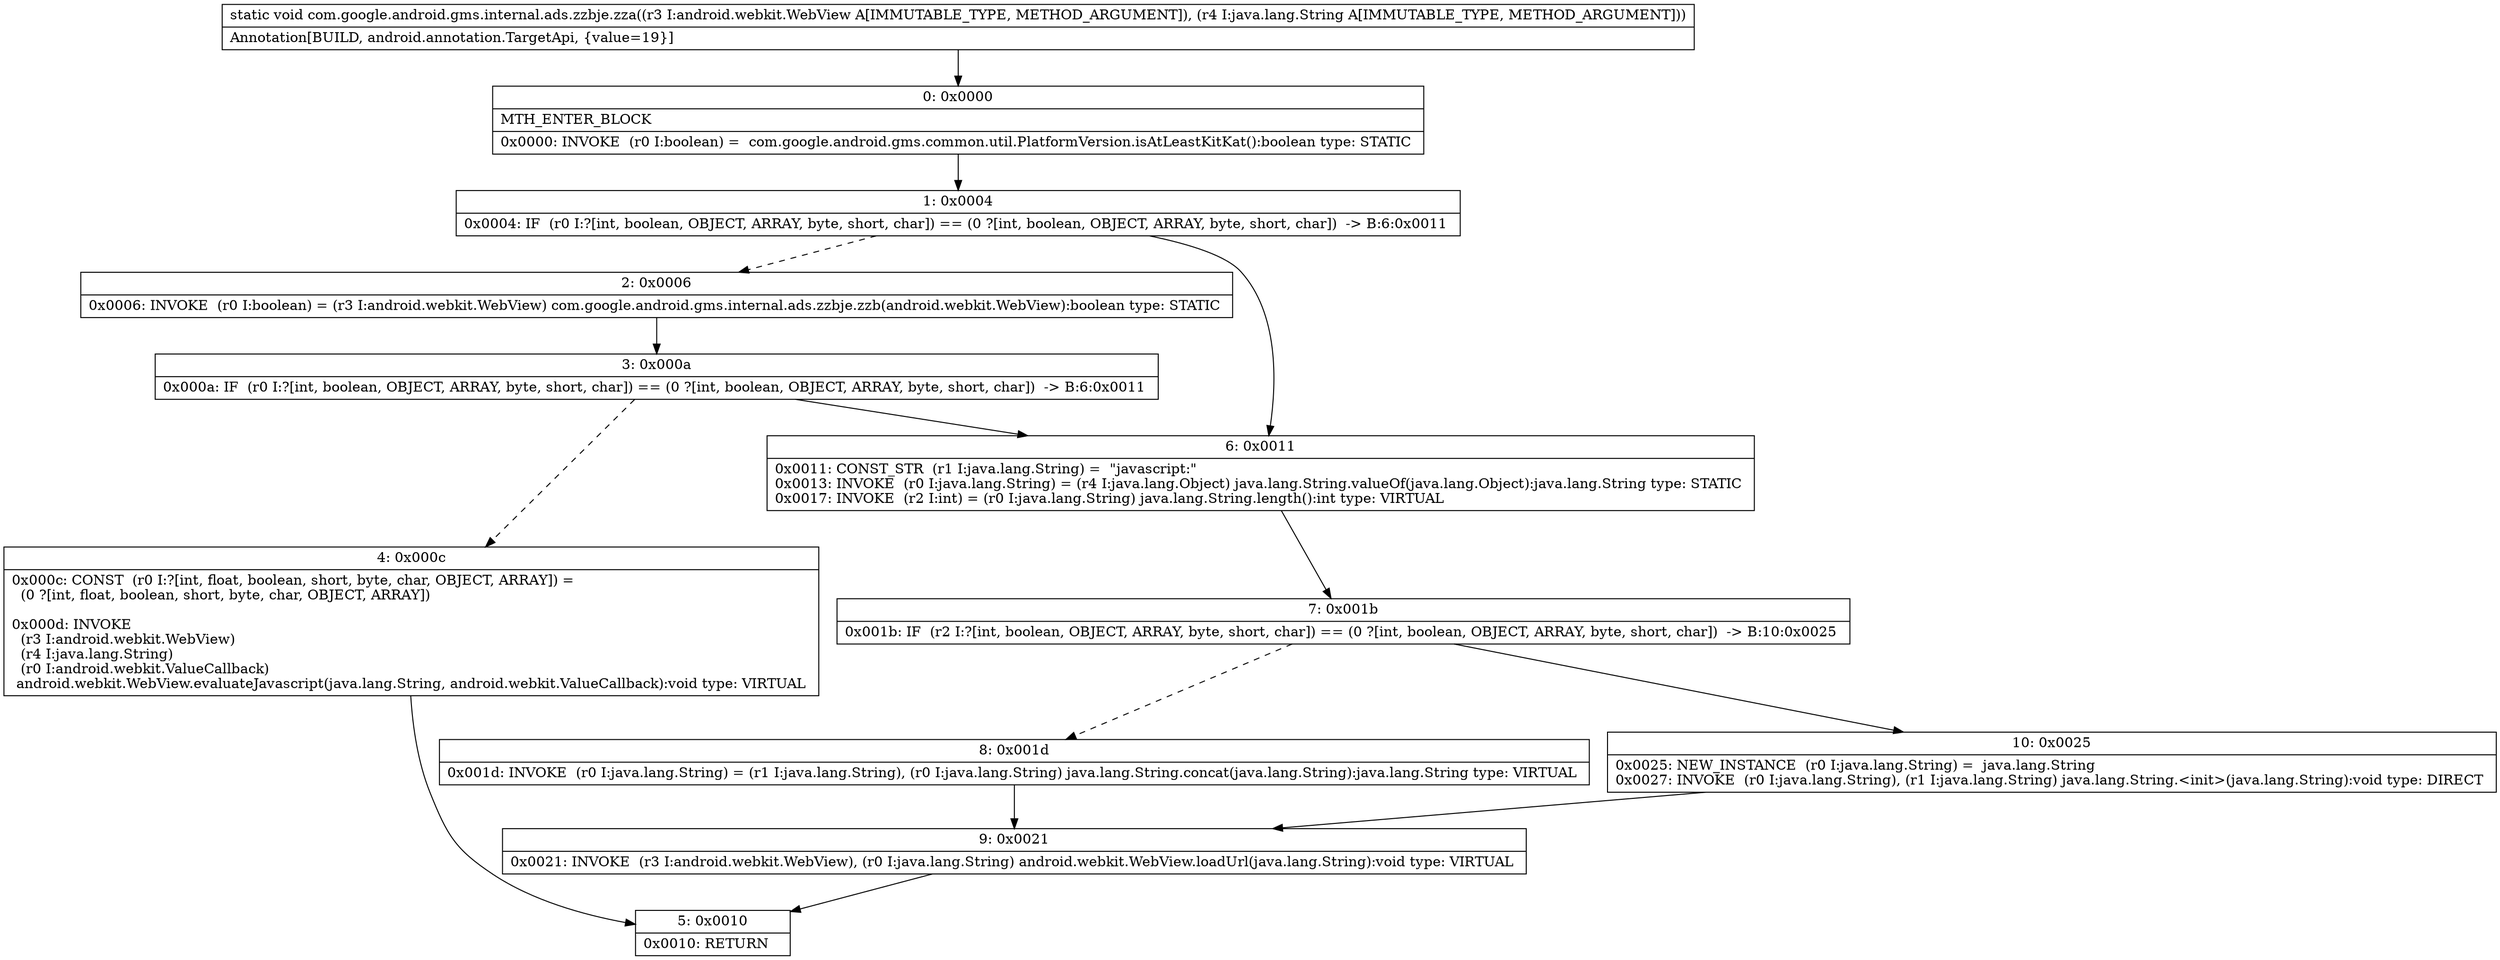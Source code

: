 digraph "CFG forcom.google.android.gms.internal.ads.zzbje.zza(Landroid\/webkit\/WebView;Ljava\/lang\/String;)V" {
Node_0 [shape=record,label="{0\:\ 0x0000|MTH_ENTER_BLOCK\l|0x0000: INVOKE  (r0 I:boolean) =  com.google.android.gms.common.util.PlatformVersion.isAtLeastKitKat():boolean type: STATIC \l}"];
Node_1 [shape=record,label="{1\:\ 0x0004|0x0004: IF  (r0 I:?[int, boolean, OBJECT, ARRAY, byte, short, char]) == (0 ?[int, boolean, OBJECT, ARRAY, byte, short, char])  \-\> B:6:0x0011 \l}"];
Node_2 [shape=record,label="{2\:\ 0x0006|0x0006: INVOKE  (r0 I:boolean) = (r3 I:android.webkit.WebView) com.google.android.gms.internal.ads.zzbje.zzb(android.webkit.WebView):boolean type: STATIC \l}"];
Node_3 [shape=record,label="{3\:\ 0x000a|0x000a: IF  (r0 I:?[int, boolean, OBJECT, ARRAY, byte, short, char]) == (0 ?[int, boolean, OBJECT, ARRAY, byte, short, char])  \-\> B:6:0x0011 \l}"];
Node_4 [shape=record,label="{4\:\ 0x000c|0x000c: CONST  (r0 I:?[int, float, boolean, short, byte, char, OBJECT, ARRAY]) = \l  (0 ?[int, float, boolean, short, byte, char, OBJECT, ARRAY])\l \l0x000d: INVOKE  \l  (r3 I:android.webkit.WebView)\l  (r4 I:java.lang.String)\l  (r0 I:android.webkit.ValueCallback)\l android.webkit.WebView.evaluateJavascript(java.lang.String, android.webkit.ValueCallback):void type: VIRTUAL \l}"];
Node_5 [shape=record,label="{5\:\ 0x0010|0x0010: RETURN   \l}"];
Node_6 [shape=record,label="{6\:\ 0x0011|0x0011: CONST_STR  (r1 I:java.lang.String) =  \"javascript:\" \l0x0013: INVOKE  (r0 I:java.lang.String) = (r4 I:java.lang.Object) java.lang.String.valueOf(java.lang.Object):java.lang.String type: STATIC \l0x0017: INVOKE  (r2 I:int) = (r0 I:java.lang.String) java.lang.String.length():int type: VIRTUAL \l}"];
Node_7 [shape=record,label="{7\:\ 0x001b|0x001b: IF  (r2 I:?[int, boolean, OBJECT, ARRAY, byte, short, char]) == (0 ?[int, boolean, OBJECT, ARRAY, byte, short, char])  \-\> B:10:0x0025 \l}"];
Node_8 [shape=record,label="{8\:\ 0x001d|0x001d: INVOKE  (r0 I:java.lang.String) = (r1 I:java.lang.String), (r0 I:java.lang.String) java.lang.String.concat(java.lang.String):java.lang.String type: VIRTUAL \l}"];
Node_9 [shape=record,label="{9\:\ 0x0021|0x0021: INVOKE  (r3 I:android.webkit.WebView), (r0 I:java.lang.String) android.webkit.WebView.loadUrl(java.lang.String):void type: VIRTUAL \l}"];
Node_10 [shape=record,label="{10\:\ 0x0025|0x0025: NEW_INSTANCE  (r0 I:java.lang.String) =  java.lang.String \l0x0027: INVOKE  (r0 I:java.lang.String), (r1 I:java.lang.String) java.lang.String.\<init\>(java.lang.String):void type: DIRECT \l}"];
MethodNode[shape=record,label="{static void com.google.android.gms.internal.ads.zzbje.zza((r3 I:android.webkit.WebView A[IMMUTABLE_TYPE, METHOD_ARGUMENT]), (r4 I:java.lang.String A[IMMUTABLE_TYPE, METHOD_ARGUMENT]))  | Annotation[BUILD, android.annotation.TargetApi, \{value=19\}]\l}"];
MethodNode -> Node_0;
Node_0 -> Node_1;
Node_1 -> Node_2[style=dashed];
Node_1 -> Node_6;
Node_2 -> Node_3;
Node_3 -> Node_4[style=dashed];
Node_3 -> Node_6;
Node_4 -> Node_5;
Node_6 -> Node_7;
Node_7 -> Node_8[style=dashed];
Node_7 -> Node_10;
Node_8 -> Node_9;
Node_9 -> Node_5;
Node_10 -> Node_9;
}

